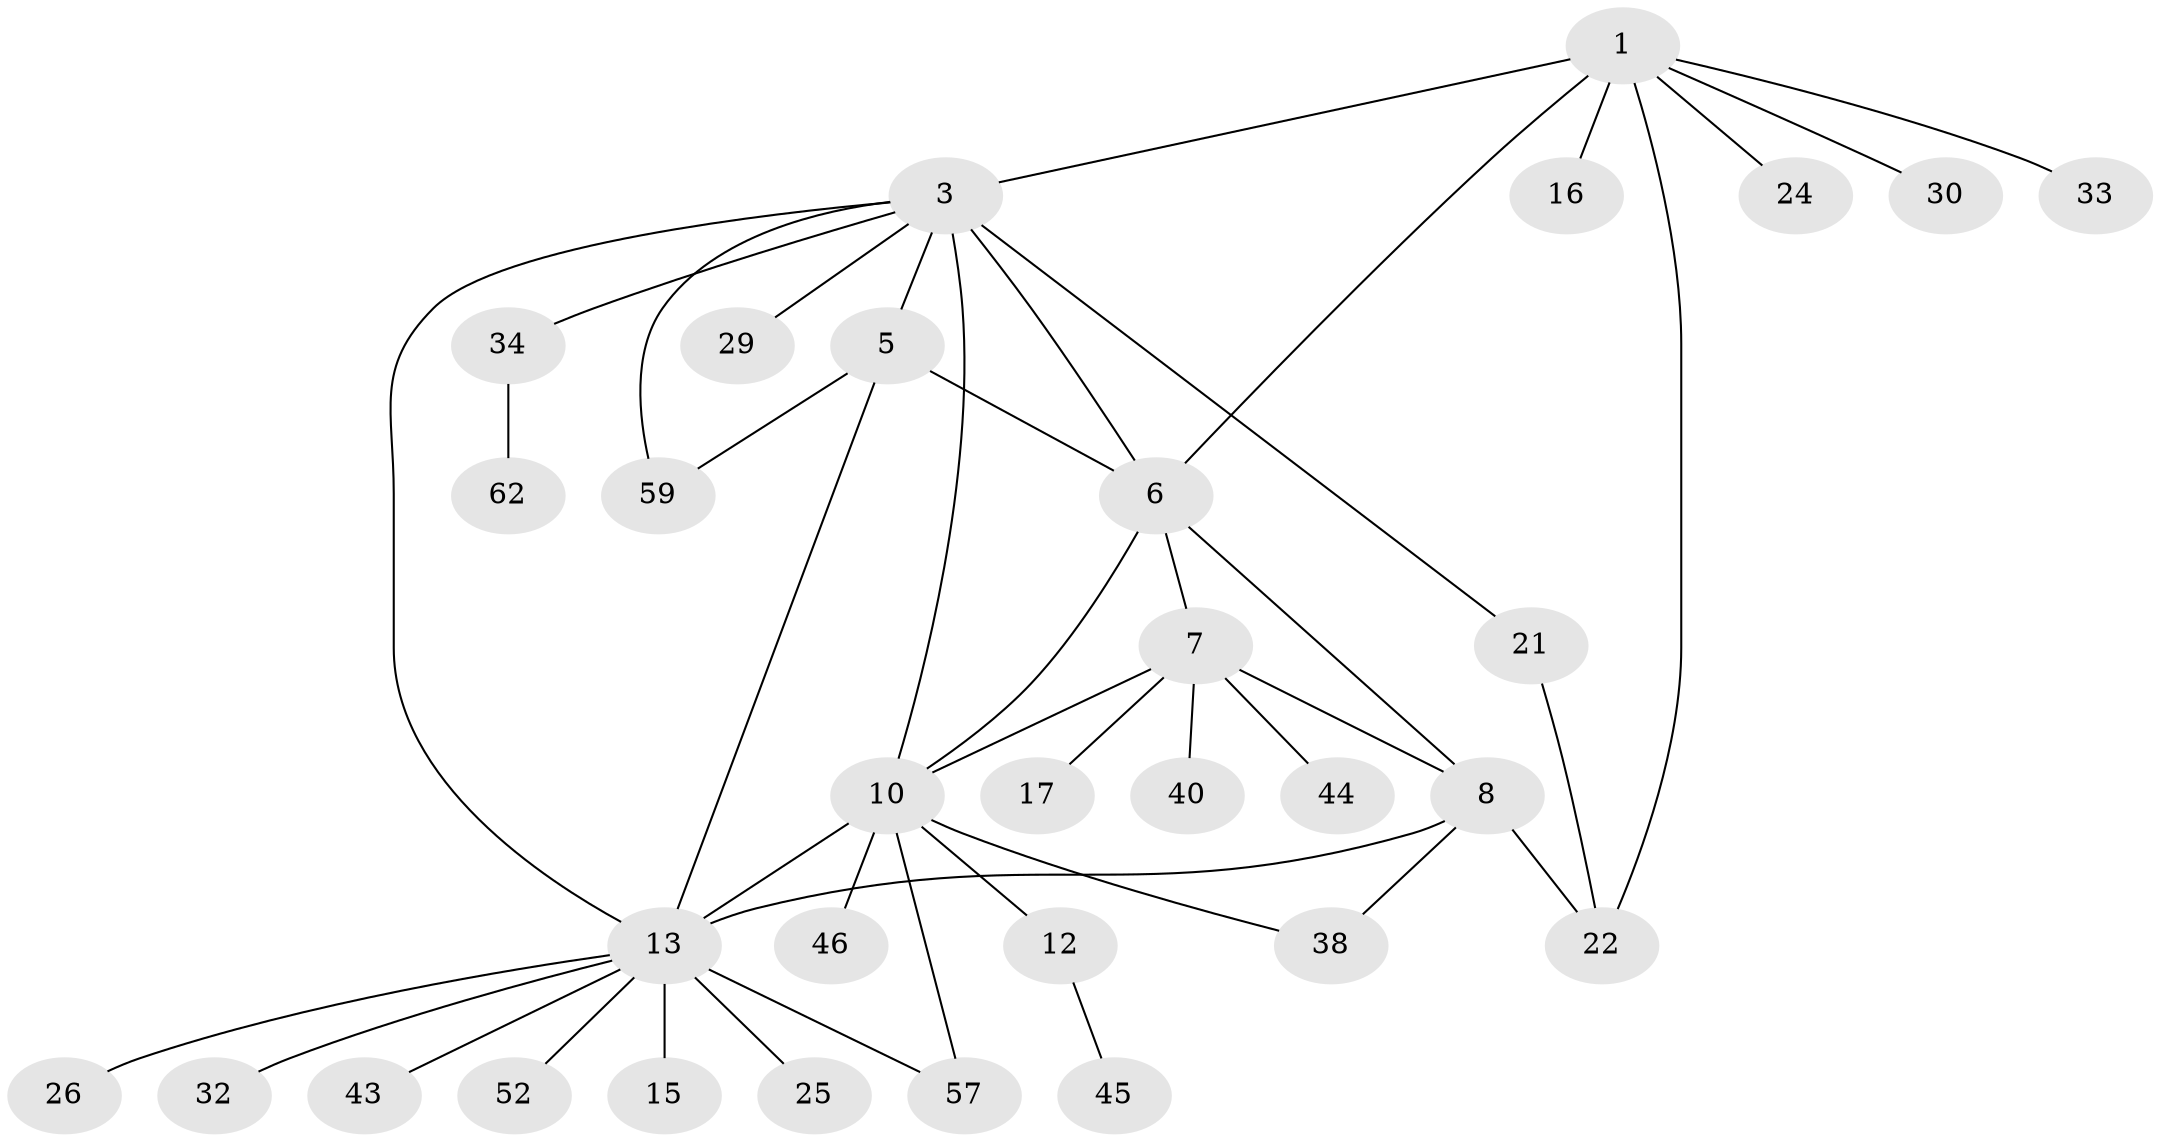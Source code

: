 // original degree distribution, {6: 0.0625, 7: 0.03125, 4: 0.03125, 5: 0.046875, 9: 0.015625, 3: 0.109375, 10: 0.015625, 1: 0.484375, 2: 0.203125}
// Generated by graph-tools (version 1.1) at 2025/19/03/04/25 18:19:53]
// undirected, 32 vertices, 44 edges
graph export_dot {
graph [start="1"]
  node [color=gray90,style=filled];
  1 [super="+2+50+47"];
  3 [super="+4"];
  5 [super="+20"];
  6 [super="+9"];
  7 [super="+37"];
  8;
  10 [super="+61+36+11"];
  12;
  13 [super="+27+14+39"];
  15 [super="+49"];
  16;
  17;
  21 [super="+51"];
  22 [super="+42"];
  24;
  25;
  26 [super="+48"];
  29;
  30;
  32;
  33;
  34;
  38 [super="+54"];
  40;
  43;
  44;
  45;
  46;
  52;
  57 [super="+58"];
  59;
  62 [super="+64"];
  1 -- 3 [weight=2];
  1 -- 24;
  1 -- 16;
  1 -- 33;
  1 -- 22;
  1 -- 30;
  1 -- 6;
  3 -- 59;
  3 -- 34;
  3 -- 5;
  3 -- 6;
  3 -- 21;
  3 -- 29;
  3 -- 13;
  3 -- 10;
  5 -- 6;
  5 -- 13;
  5 -- 59;
  6 -- 10;
  6 -- 8;
  6 -- 7;
  7 -- 8;
  7 -- 10;
  7 -- 17;
  7 -- 44;
  7 -- 40;
  8 -- 22;
  8 -- 38;
  8 -- 13;
  10 -- 12 [weight=2];
  10 -- 38;
  10 -- 13;
  10 -- 46;
  10 -- 57;
  12 -- 45;
  13 -- 15 [weight=2];
  13 -- 25;
  13 -- 32;
  13 -- 43;
  13 -- 52;
  13 -- 57;
  13 -- 26;
  21 -- 22;
  34 -- 62;
}
